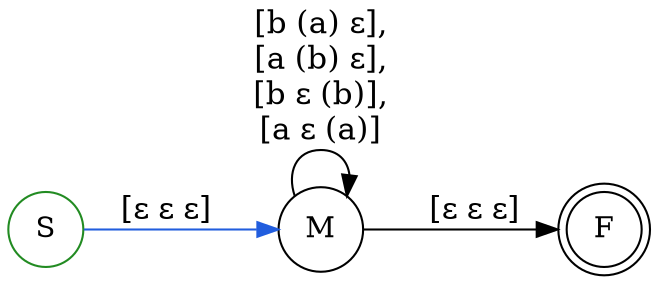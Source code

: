 digraph G {
    rankdir="LR";
    F [color="black", shape="doublecircle", label="F"];
    M [color="black", shape="circle", label="M"];
    S [color="forestgreen", shape="circle", label="S"];
    M -> M [fontsize=15, label="[b (a) ε],\n[a (b) ε],\n[b ε (b)],\n[a ε (a)]"];
    M -> F [fontsize=15, label="[ε ε ε]"];
    S -> M [fontsize=15, color="#215dde", label="[ε ε ε]"];
}